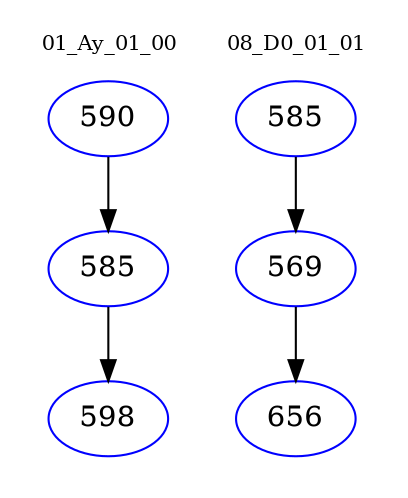 digraph{
subgraph cluster_0 {
color = white
label = "01_Ay_01_00";
fontsize=10;
T0_590 [label="590", color="blue"]
T0_590 -> T0_585 [color="black"]
T0_585 [label="585", color="blue"]
T0_585 -> T0_598 [color="black"]
T0_598 [label="598", color="blue"]
}
subgraph cluster_1 {
color = white
label = "08_D0_01_01";
fontsize=10;
T1_585 [label="585", color="blue"]
T1_585 -> T1_569 [color="black"]
T1_569 [label="569", color="blue"]
T1_569 -> T1_656 [color="black"]
T1_656 [label="656", color="blue"]
}
}
